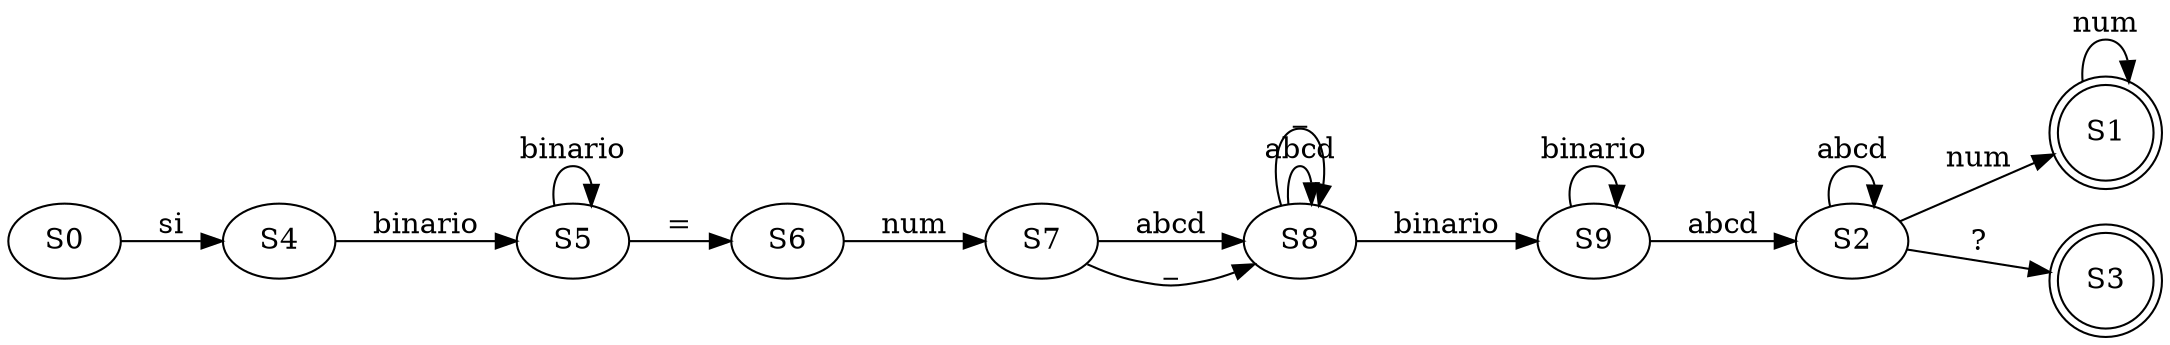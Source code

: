digraph{
rankdir = LR;
S0 -> S4[label="si"];
S4 -> S5[label="binario"];
S5 -> S5[label="binario"];
S5 -> S6[label="="];
S6 -> S7[label="num"];
S7 -> S8[label="abcd"];
S7 -> S8[label="_"];
S8 -> S9[label="binario"];
S8 -> S8[label="abcd"];
S8 -> S8[label="_"];
S9 -> S9[label="binario"];
S9 -> S2[label="abcd"];
S2 -> S1[label="num"];
S2 -> S2[label="abcd"];
S2 -> S3[label="?"];
S1 -> S1[label="num"];
S1[shape=doublecircle];
S3[shape=doublecircle];
}